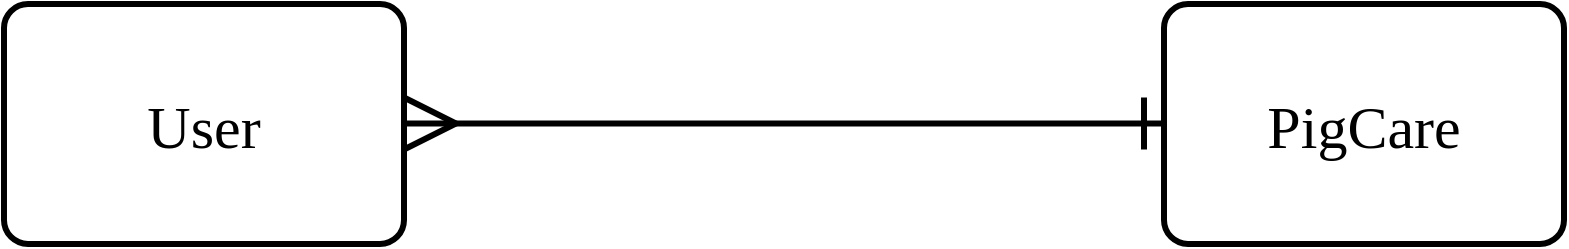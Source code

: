 <mxfile version="21.7.2" type="device">
  <diagram name="Page-1" id="csX1hdj6m0Z8nqsK_4cz">
    <mxGraphModel dx="1368" dy="767" grid="1" gridSize="10" guides="1" tooltips="1" connect="1" arrows="1" fold="1" page="1" pageScale="1" pageWidth="2023" pageHeight="1864" math="0" shadow="0">
      <root>
        <mxCell id="0" />
        <mxCell id="1" parent="0" />
        <mxCell id="25Gr2kETqmohkxBlYuHO-6" value="" style="edgeStyle=entityRelationEdgeStyle;fontSize=12;html=1;endArrow=ERone;startArrow=ERmany;rounded=0;strokeWidth=3;endSize=22;targetPerimeterSpacing=0;startSize=22;exitX=1;exitY=0.5;exitDx=0;exitDy=0;entryX=0;entryY=0.5;entryDx=0;entryDy=0;endFill=0;" parent="1" edge="1">
          <mxGeometry width="100" height="100" relative="1" as="geometry">
            <mxPoint x="820.0" y="931.75" as="sourcePoint" />
            <mxPoint x="1203" y="931.75" as="targetPoint" />
          </mxGeometry>
        </mxCell>
        <mxCell id="R6udPkQZQrERZ07D4e_T-1" value="&lt;font style=&quot;font-size: 30px;&quot;&gt;User&lt;/font&gt;" style="rounded=1;arcSize=10;whiteSpace=wrap;html=1;align=center;fontFamily=Times New Roman;fontSize=35;strokeWidth=3;" parent="1" vertex="1">
          <mxGeometry x="620" y="872" width="200" height="120" as="geometry" />
        </mxCell>
        <mxCell id="R6udPkQZQrERZ07D4e_T-2" value="&lt;font style=&quot;font-size: 30px;&quot;&gt;PigCare&lt;/font&gt;" style="rounded=1;arcSize=10;whiteSpace=wrap;html=1;align=center;fontFamily=Times New Roman;fontSize=35;strokeWidth=3;" parent="1" vertex="1">
          <mxGeometry x="1200" y="872" width="200" height="120" as="geometry" />
        </mxCell>
      </root>
    </mxGraphModel>
  </diagram>
</mxfile>
